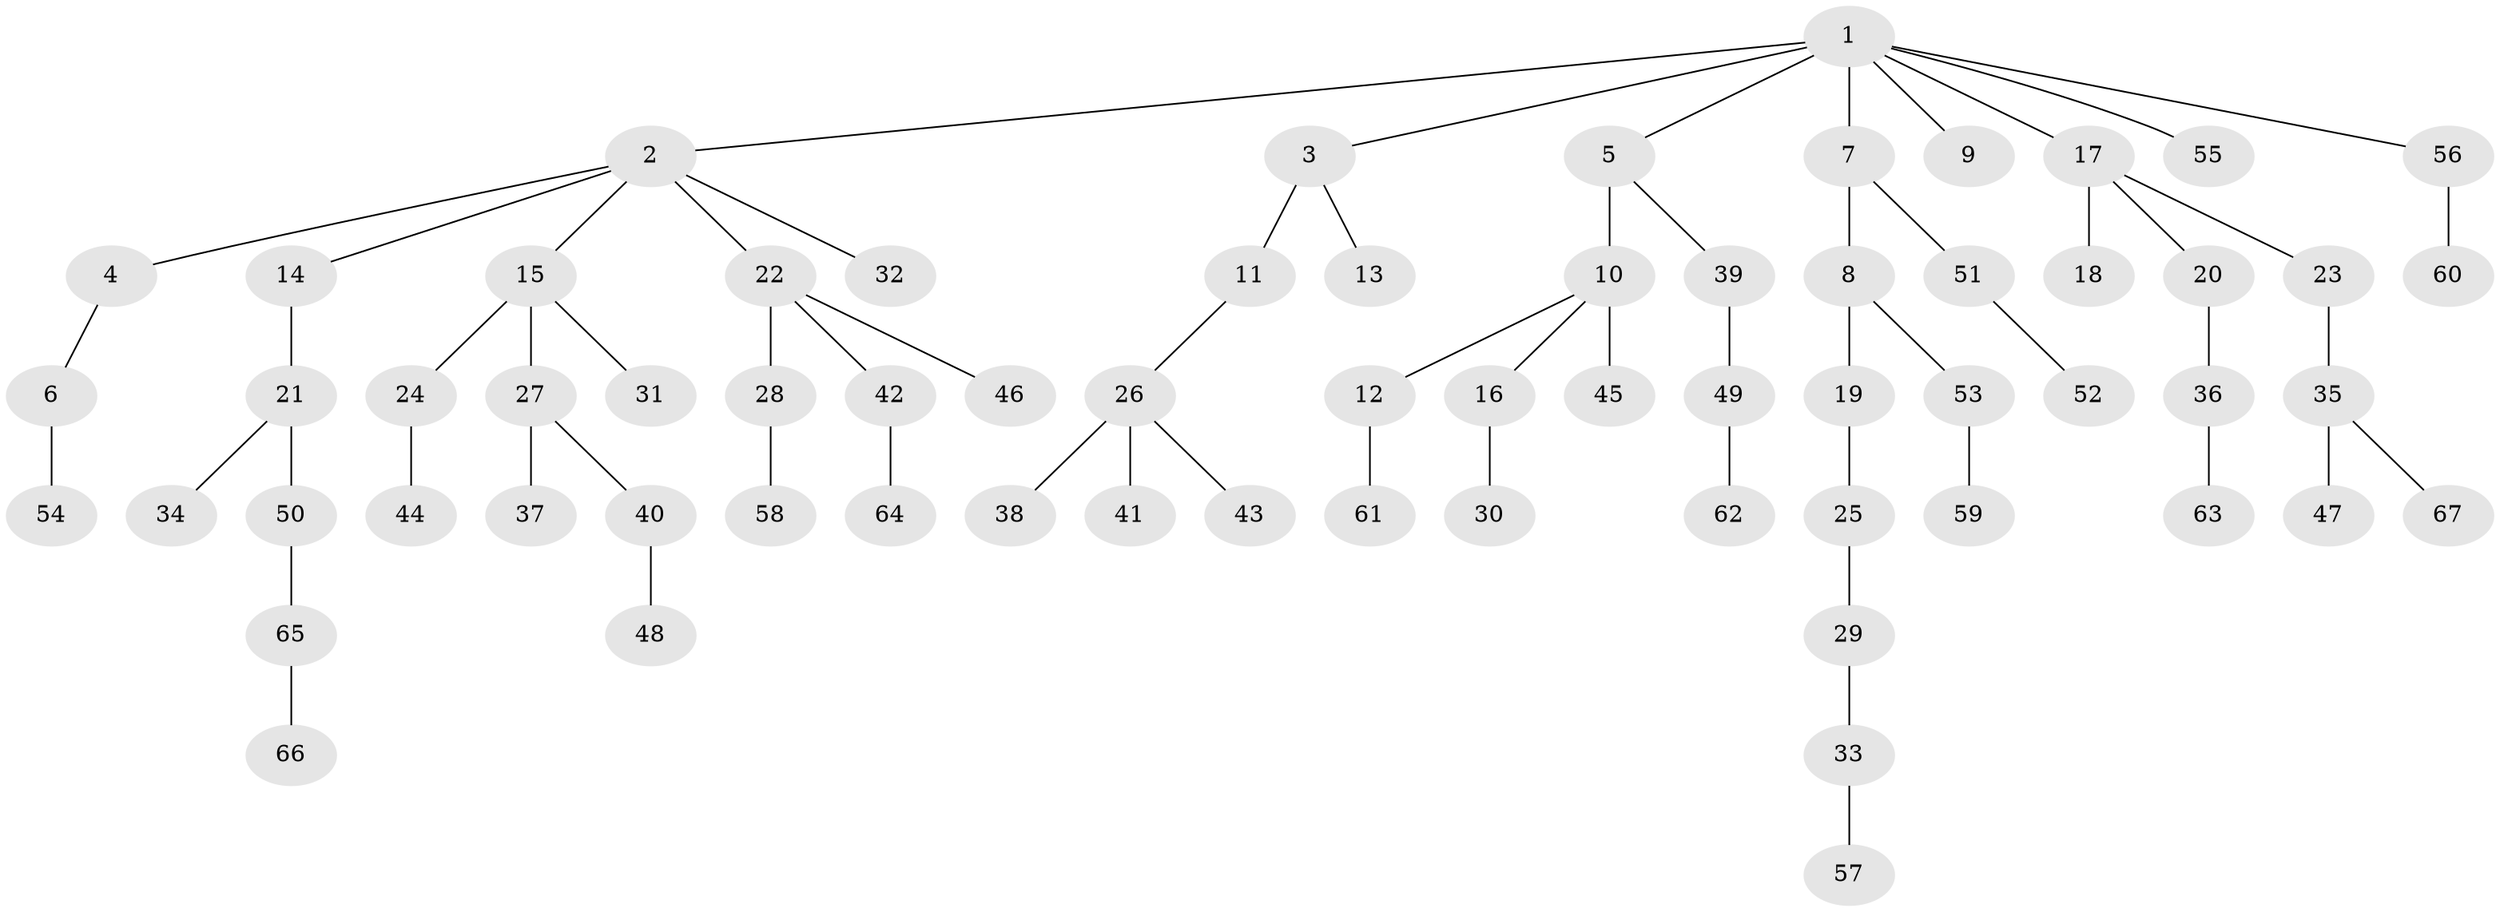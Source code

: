 // original degree distribution, {8: 0.014925373134328358, 6: 0.022388059701492536, 5: 0.029850746268656716, 3: 0.08208955223880597, 4: 0.08955223880597014, 2: 0.21641791044776118, 1: 0.5447761194029851}
// Generated by graph-tools (version 1.1) at 2025/52/03/04/25 22:52:05]
// undirected, 67 vertices, 66 edges
graph export_dot {
  node [color=gray90,style=filled];
  1;
  2;
  3;
  4;
  5;
  6;
  7;
  8;
  9;
  10;
  11;
  12;
  13;
  14;
  15;
  16;
  17;
  18;
  19;
  20;
  21;
  22;
  23;
  24;
  25;
  26;
  27;
  28;
  29;
  30;
  31;
  32;
  33;
  34;
  35;
  36;
  37;
  38;
  39;
  40;
  41;
  42;
  43;
  44;
  45;
  46;
  47;
  48;
  49;
  50;
  51;
  52;
  53;
  54;
  55;
  56;
  57;
  58;
  59;
  60;
  61;
  62;
  63;
  64;
  65;
  66;
  67;
  1 -- 2 [weight=1.0];
  1 -- 3 [weight=1.0];
  1 -- 5 [weight=1.0];
  1 -- 7 [weight=2.0];
  1 -- 9 [weight=1.0];
  1 -- 17 [weight=1.0];
  1 -- 55 [weight=1.0];
  1 -- 56 [weight=1.0];
  2 -- 4 [weight=1.0];
  2 -- 14 [weight=1.0];
  2 -- 15 [weight=1.0];
  2 -- 22 [weight=1.0];
  2 -- 32 [weight=1.0];
  3 -- 11 [weight=2.0];
  3 -- 13 [weight=1.0];
  4 -- 6 [weight=1.0];
  5 -- 10 [weight=4.0];
  5 -- 39 [weight=1.0];
  6 -- 54 [weight=2.0];
  7 -- 8 [weight=1.0];
  7 -- 51 [weight=1.0];
  8 -- 19 [weight=1.0];
  8 -- 53 [weight=1.0];
  10 -- 12 [weight=1.0];
  10 -- 16 [weight=1.0];
  10 -- 45 [weight=1.0];
  11 -- 26 [weight=1.0];
  12 -- 61 [weight=1.0];
  14 -- 21 [weight=3.0];
  15 -- 24 [weight=2.0];
  15 -- 27 [weight=1.0];
  15 -- 31 [weight=1.0];
  16 -- 30 [weight=2.0];
  17 -- 18 [weight=3.0];
  17 -- 20 [weight=1.0];
  17 -- 23 [weight=1.0];
  19 -- 25 [weight=2.0];
  20 -- 36 [weight=2.0];
  21 -- 34 [weight=1.0];
  21 -- 50 [weight=1.0];
  22 -- 28 [weight=1.0];
  22 -- 42 [weight=1.0];
  22 -- 46 [weight=1.0];
  23 -- 35 [weight=1.0];
  24 -- 44 [weight=1.0];
  25 -- 29 [weight=1.0];
  26 -- 38 [weight=2.0];
  26 -- 41 [weight=1.0];
  26 -- 43 [weight=1.0];
  27 -- 37 [weight=1.0];
  27 -- 40 [weight=1.0];
  28 -- 58 [weight=1.0];
  29 -- 33 [weight=2.0];
  33 -- 57 [weight=1.0];
  35 -- 47 [weight=2.0];
  35 -- 67 [weight=1.0];
  36 -- 63 [weight=1.0];
  39 -- 49 [weight=3.0];
  40 -- 48 [weight=2.0];
  42 -- 64 [weight=1.0];
  49 -- 62 [weight=1.0];
  50 -- 65 [weight=1.0];
  51 -- 52 [weight=2.0];
  53 -- 59 [weight=2.0];
  56 -- 60 [weight=2.0];
  65 -- 66 [weight=1.0];
}
